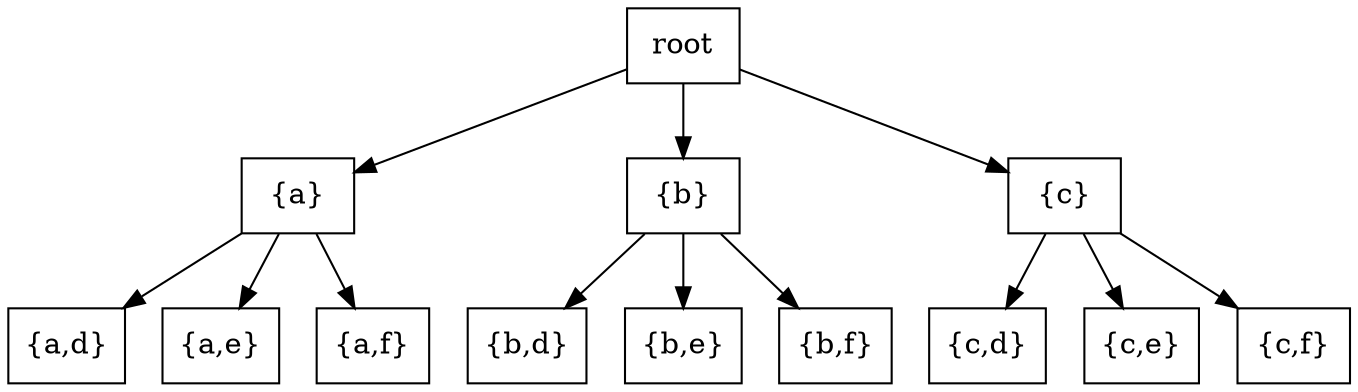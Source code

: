 digraph G {
    node [shape = "box",];
    {
    "root" -> "{a}";
    "{a}" -> "{a,d}";
    "{a}" -> "{a,e}";
    "{a}" -> "{a,f}"
    "root" -> "{b}";
    "{b}" -> "{b,d}";
    "{b}" -> "{b,e}";
    "{b}" -> "{b,f}";
    "root" -> "{c}";
    "{c}" -> "{c,d}";
    "{c}" -> "{c,e}";
    "{c}" -> "{c,f}";
    }
}